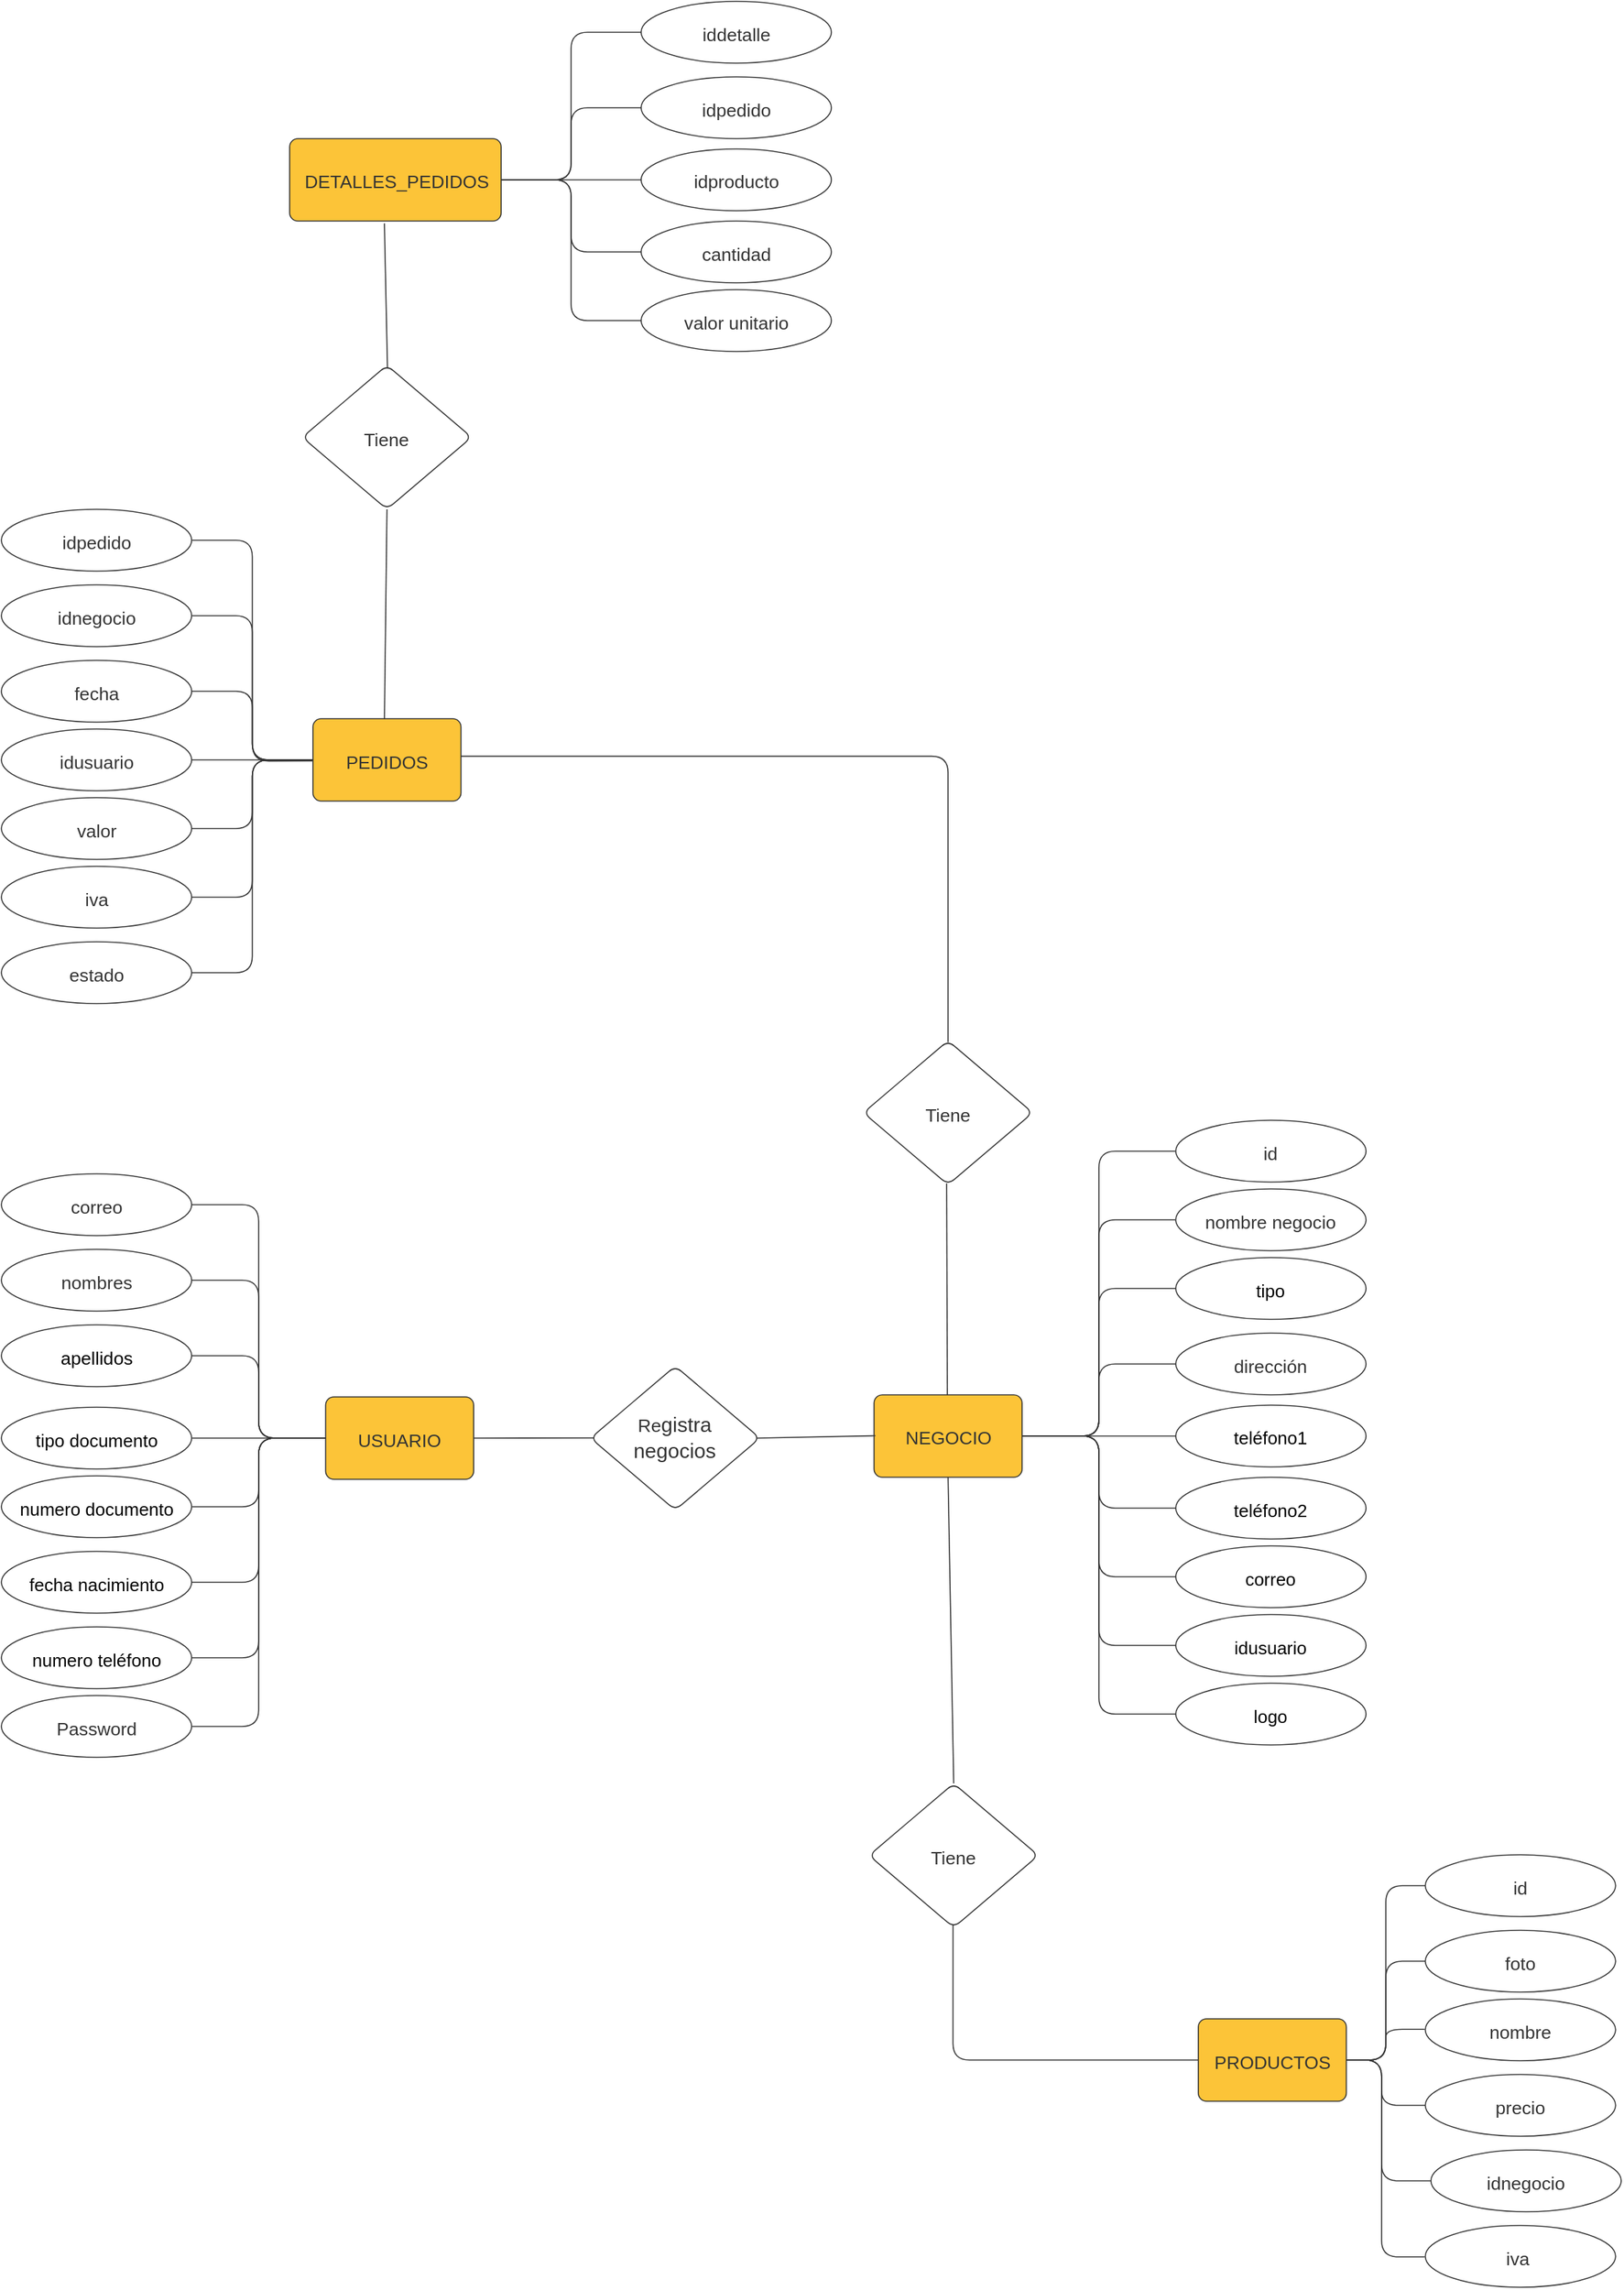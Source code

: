 <mxfile version="14.7.6" type="github">
  <diagram id="R2lEEEUBdFMjLlhIrx00" name="Page-1">
    <mxGraphModel dx="6200" dy="4586" grid="1" gridSize="10" guides="1" tooltips="1" connect="1" arrows="1" fold="1" page="1" pageScale="1" pageWidth="850" pageHeight="1100" math="0" shadow="0" extFonts="Permanent Marker^https://fonts.googleapis.com/css?family=Permanent+Marker">
      <root>
        <mxCell id="0" />
        <mxCell id="1" parent="0" />
        <mxCell id="rR-MAbjsrodzIGUqFPH3-16" value="" style="group" vertex="1" connectable="0" parent="1">
          <mxGeometry x="290" y="-810" width="1180" height="1665" as="geometry" />
        </mxCell>
        <mxCell id="DvPeJg17RdshrbVeLz_F-136" value="" style="group" parent="rR-MAbjsrodzIGUqFPH3-16" vertex="1" connectable="0">
          <mxGeometry y="370" width="333.768" height="360" as="geometry" />
        </mxCell>
        <UserObject label="PEDIDOS" lucidchartObjectId="G3Hr2uFxpXsY" id="DvPeJg17RdshrbVeLz_F-43">
          <mxCell style="html=1;overflow=block;blockSpacing=1;whiteSpace=wrap;;whiteSpace=wrap;fontSize=13.3;fontColor=#333333;align=center;spacingLeft=8.4;spacingRight=8.4;spacingTop=2.4;spacing=3.8;strokeColor=#333333;strokeOpacity=100;fillOpacity=100;rounded=1;absoluteArcSize=1;arcSize=12;fillColor=#fcc438;strokeWidth=0.8;" parent="DvPeJg17RdshrbVeLz_F-136" vertex="1">
            <mxGeometry x="226.963" y="152.5" width="107.833" height="60" as="geometry" />
          </mxCell>
        </UserObject>
        <UserObject label="idpedido" lucidchartObjectId="MfIr5bWJFNjH" id="DvPeJg17RdshrbVeLz_F-46">
          <mxCell style="html=1;overflow=block;blockSpacing=1;whiteSpace=wrap;ellipse;whiteSpace=wrap;fontSize=13.3;fontColor=#333333;spacingLeft=8.4;spacingRight=8.4;spacingTop=2.4;spacing=3.8;verticalAlign=middle;strokeColor=#333333;strokeOpacity=100;fillOpacity=100;rounded=1;absoluteArcSize=1;arcSize=12;fillColor=#ffffff;strokeWidth=0.8;" parent="DvPeJg17RdshrbVeLz_F-136" vertex="1">
            <mxGeometry width="138.642" height="45" as="geometry" />
          </mxCell>
        </UserObject>
        <UserObject label="idnegocio" lucidchartObjectId="PfIrOXd5eZyP" id="DvPeJg17RdshrbVeLz_F-47">
          <mxCell style="html=1;overflow=block;blockSpacing=1;whiteSpace=wrap;ellipse;whiteSpace=wrap;fontSize=13.3;fontColor=#333333;spacingLeft=8.4;spacingRight=8.4;spacingTop=2.4;spacing=3.8;verticalAlign=middle;strokeColor=#333333;strokeOpacity=100;fillOpacity=100;rounded=1;absoluteArcSize=1;arcSize=12;fillColor=#ffffff;strokeWidth=0.8;" parent="DvPeJg17RdshrbVeLz_F-136" vertex="1">
            <mxGeometry y="55" width="138.642" height="45" as="geometry" />
          </mxCell>
        </UserObject>
        <UserObject label="" lucidchartObjectId="3gIr0ZZyUUsg" id="DvPeJg17RdshrbVeLz_F-51">
          <mxCell style="html=1;jettySize=18;whiteSpace=wrap;fontSize=13;strokeColor=#333333;strokeOpacity=100;strokeWidth=0.8;rounded=1;arcSize=24;edgeStyle=orthogonalEdgeStyle;startArrow=none;;endArrow=none;;exitX=-0.004;exitY=0.5;exitPerimeter=0;entryX=1.003;entryY=0.5;entryPerimeter=0;" parent="DvPeJg17RdshrbVeLz_F-136" source="DvPeJg17RdshrbVeLz_F-43" target="DvPeJg17RdshrbVeLz_F-46" edge="1">
            <mxGeometry width="100" height="100" relative="1" as="geometry">
              <Array as="points" />
            </mxGeometry>
          </mxCell>
        </UserObject>
        <UserObject label="" lucidchartObjectId="giIrovZ7a0pt" id="DvPeJg17RdshrbVeLz_F-53">
          <mxCell style="html=1;jettySize=18;whiteSpace=wrap;fontSize=13;strokeColor=#333333;strokeOpacity=100;strokeWidth=0.8;rounded=1;arcSize=24;edgeStyle=orthogonalEdgeStyle;startArrow=none;;endArrow=none;;exitX=1.003;exitY=0.5;exitPerimeter=0;entryX=-0.004;entryY=0.513;entryPerimeter=0;" parent="DvPeJg17RdshrbVeLz_F-136" source="DvPeJg17RdshrbVeLz_F-47" target="DvPeJg17RdshrbVeLz_F-43" edge="1">
            <mxGeometry width="100" height="100" relative="1" as="geometry">
              <Array as="points" />
            </mxGeometry>
          </mxCell>
        </UserObject>
        <UserObject label="fecha&lt;span style=&quot;color: rgba(0 , 0 , 0 , 0) ; font-family: monospace ; font-size: 0px&quot;&gt;%3CmxGraphModel%3E%3Croot%3E%3CmxCell%20id%3D%220%22%2F%3E%3CmxCell%20id%3D%221%22%20parent%3D%220%22%2F%3E%3CUserObject%20label%3D%22idusuario%22%20lucidchartObjectId%3D%22MfIr5bWJFNjH%22%20id%3D%222%22%3E%3CmxCell%20style%3D%22html%3D1%3Boverflow%3Dblock%3BblockSpacing%3D1%3BwhiteSpace%3Dwrap%3Bellipse%3BwhiteSpace%3Dwrap%3BfontSize%3D13.3%3BfontColor%3D%23333333%3BspacingLeft%3D8.4%3BspacingRight%3D8.4%3BspacingTop%3D2.4%3Bspacing%3D3.8%3BverticalAlign%3Dmiddle%3BstrokeColor%3D%23333333%3BstrokeOpacity%3D100%3BfillOpacity%3D100%3Brounded%3D1%3BabsoluteArcSize%3D1%3BarcSize%3D12%3BfillColor%3D%23ffffff%3BstrokeWidth%3D0.8%3B%22%20vertex%3D%221%22%20parent%3D%221%22%3E%3CmxGeometry%20x%3D%22-140%22%20y%3D%22810%22%20width%3D%22135%22%20height%3D%2245%22%20as%3D%22geometry%22%2F%3E%3C%2FmxCell%3E%3C%2FUserObject%3E%3C%2Froot%3E%3C%2FmxGraphModel%3E&lt;/span&gt;" lucidchartObjectId="MfIr5bWJFNjH" id="DvPeJg17RdshrbVeLz_F-124">
          <mxCell style="html=1;overflow=block;blockSpacing=1;whiteSpace=wrap;ellipse;whiteSpace=wrap;fontSize=13.3;fontColor=#333333;spacingLeft=8.4;spacingRight=8.4;spacingTop=2.4;spacing=3.8;verticalAlign=middle;strokeColor=#333333;strokeOpacity=100;fillOpacity=100;rounded=1;absoluteArcSize=1;arcSize=12;fillColor=#ffffff;strokeWidth=0.8;" parent="DvPeJg17RdshrbVeLz_F-136" vertex="1">
            <mxGeometry y="110" width="138.642" height="45" as="geometry" />
          </mxCell>
        </UserObject>
        <UserObject label="&lt;span&gt;idusuario&lt;/span&gt;" lucidchartObjectId="MfIr5bWJFNjH" id="DvPeJg17RdshrbVeLz_F-125">
          <mxCell style="html=1;overflow=block;blockSpacing=1;whiteSpace=wrap;ellipse;whiteSpace=wrap;fontSize=13.3;fontColor=#333333;spacingLeft=8.4;spacingRight=8.4;spacingTop=2.4;spacing=3.8;verticalAlign=middle;strokeColor=#333333;strokeOpacity=100;fillOpacity=100;rounded=1;absoluteArcSize=1;arcSize=12;fillColor=#ffffff;strokeWidth=0.8;" parent="DvPeJg17RdshrbVeLz_F-136" vertex="1">
            <mxGeometry y="160" width="138.642" height="45" as="geometry" />
          </mxCell>
        </UserObject>
        <UserObject label="valor" lucidchartObjectId="MfIr5bWJFNjH" id="DvPeJg17RdshrbVeLz_F-126">
          <mxCell style="html=1;overflow=block;blockSpacing=1;whiteSpace=wrap;ellipse;whiteSpace=wrap;fontSize=13.3;fontColor=#333333;spacingLeft=8.4;spacingRight=8.4;spacingTop=2.4;spacing=3.8;verticalAlign=middle;strokeColor=#333333;strokeOpacity=100;fillOpacity=100;rounded=1;absoluteArcSize=1;arcSize=12;fillColor=#ffffff;strokeWidth=0.8;" parent="DvPeJg17RdshrbVeLz_F-136" vertex="1">
            <mxGeometry y="210" width="138.642" height="45" as="geometry" />
          </mxCell>
        </UserObject>
        <UserObject label="iva" lucidchartObjectId="MfIr5bWJFNjH" id="DvPeJg17RdshrbVeLz_F-127">
          <mxCell style="html=1;overflow=block;blockSpacing=1;whiteSpace=wrap;ellipse;whiteSpace=wrap;fontSize=13.3;fontColor=#333333;spacingLeft=8.4;spacingRight=8.4;spacingTop=2.4;spacing=3.8;verticalAlign=middle;strokeColor=#333333;strokeOpacity=100;fillOpacity=100;rounded=1;absoluteArcSize=1;arcSize=12;fillColor=#ffffff;strokeWidth=0.8;" parent="DvPeJg17RdshrbVeLz_F-136" vertex="1">
            <mxGeometry y="260" width="138.642" height="45" as="geometry" />
          </mxCell>
        </UserObject>
        <UserObject label="estado" lucidchartObjectId="MfIr5bWJFNjH" id="DvPeJg17RdshrbVeLz_F-128">
          <mxCell style="html=1;overflow=block;blockSpacing=1;whiteSpace=wrap;ellipse;whiteSpace=wrap;fontSize=13.3;fontColor=#333333;spacingLeft=8.4;spacingRight=8.4;spacingTop=2.4;spacing=3.8;verticalAlign=middle;strokeColor=#333333;strokeOpacity=100;fillOpacity=100;rounded=1;absoluteArcSize=1;arcSize=12;fillColor=#ffffff;strokeWidth=0.8;" parent="DvPeJg17RdshrbVeLz_F-136" vertex="1">
            <mxGeometry y="315" width="138.642" height="45" as="geometry" />
          </mxCell>
        </UserObject>
        <UserObject label="" lucidchartObjectId="giIrovZ7a0pt" id="DvPeJg17RdshrbVeLz_F-131">
          <mxCell style="html=1;jettySize=18;whiteSpace=wrap;fontSize=13;strokeColor=#333333;strokeOpacity=100;strokeWidth=0.8;rounded=1;arcSize=24;edgeStyle=orthogonalEdgeStyle;startArrow=none;;endArrow=none;;exitX=1;exitY=0.5;entryX=0;entryY=0.5;exitDx=0;exitDy=0;entryDx=0;entryDy=0;" parent="DvPeJg17RdshrbVeLz_F-136" source="DvPeJg17RdshrbVeLz_F-124" target="DvPeJg17RdshrbVeLz_F-43" edge="1">
            <mxGeometry width="100" height="100" relative="1" as="geometry">
              <Array as="points" />
              <mxPoint x="102.703" y="170" as="sourcePoint" />
              <mxPoint x="199.419" y="238.28" as="targetPoint" />
            </mxGeometry>
          </mxCell>
        </UserObject>
        <UserObject label="" lucidchartObjectId="giIrovZ7a0pt" id="DvPeJg17RdshrbVeLz_F-132">
          <mxCell style="html=1;jettySize=18;whiteSpace=wrap;fontSize=13;strokeColor=#333333;strokeOpacity=100;strokeWidth=0.8;rounded=1;arcSize=24;edgeStyle=orthogonalEdgeStyle;startArrow=none;;endArrow=none;;entryX=0;entryY=0.5;entryDx=0;entryDy=0;exitX=1;exitY=0.5;exitDx=0;exitDy=0;" parent="DvPeJg17RdshrbVeLz_F-136" source="DvPeJg17RdshrbVeLz_F-125" target="DvPeJg17RdshrbVeLz_F-43" edge="1">
            <mxGeometry width="100" height="100" relative="1" as="geometry">
              <Array as="points" />
              <mxPoint x="207.419" y="235" as="sourcePoint" />
              <mxPoint x="217.689" y="170" as="targetPoint" />
            </mxGeometry>
          </mxCell>
        </UserObject>
        <UserObject label="" lucidchartObjectId="giIrovZ7a0pt" id="DvPeJg17RdshrbVeLz_F-133">
          <mxCell style="html=1;jettySize=18;whiteSpace=wrap;fontSize=13;strokeColor=#333333;strokeOpacity=100;strokeWidth=0.8;rounded=1;arcSize=24;edgeStyle=orthogonalEdgeStyle;startArrow=none;;endArrow=none;;entryX=0;entryY=0.5;entryDx=0;entryDy=0;exitX=1;exitY=0.5;exitDx=0;exitDy=0;" parent="DvPeJg17RdshrbVeLz_F-136" source="DvPeJg17RdshrbVeLz_F-126" target="DvPeJg17RdshrbVeLz_F-43" edge="1">
            <mxGeometry width="100" height="100" relative="1" as="geometry">
              <Array as="points" />
              <mxPoint x="148.912" y="192.5" as="sourcePoint" />
              <mxPoint x="246.475" y="155" as="targetPoint" />
            </mxGeometry>
          </mxCell>
        </UserObject>
        <UserObject label="" lucidchartObjectId="giIrovZ7a0pt" id="DvPeJg17RdshrbVeLz_F-134">
          <mxCell style="html=1;jettySize=18;whiteSpace=wrap;fontSize=13;strokeColor=#333333;strokeOpacity=100;strokeWidth=0.8;rounded=1;arcSize=24;edgeStyle=orthogonalEdgeStyle;startArrow=none;;endArrow=none;;entryX=0;entryY=0.5;entryDx=0;entryDy=0;exitX=1;exitY=0.5;exitDx=0;exitDy=0;" parent="DvPeJg17RdshrbVeLz_F-136" source="DvPeJg17RdshrbVeLz_F-127" target="DvPeJg17RdshrbVeLz_F-43" edge="1">
            <mxGeometry width="100" height="100" relative="1" as="geometry">
              <Array as="points" />
              <mxPoint x="148.912" y="242.5" as="sourcePoint" />
              <mxPoint x="246.475" y="155" as="targetPoint" />
            </mxGeometry>
          </mxCell>
        </UserObject>
        <UserObject label="" lucidchartObjectId="giIrovZ7a0pt" id="DvPeJg17RdshrbVeLz_F-135">
          <mxCell style="html=1;jettySize=18;whiteSpace=wrap;fontSize=13;strokeColor=#333333;strokeOpacity=100;strokeWidth=0.8;rounded=1;arcSize=24;edgeStyle=orthogonalEdgeStyle;startArrow=none;;endArrow=none;;entryX=0;entryY=0.5;entryDx=0;entryDy=0;exitX=1;exitY=0.5;exitDx=0;exitDy=0;" parent="DvPeJg17RdshrbVeLz_F-136" source="DvPeJg17RdshrbVeLz_F-128" target="DvPeJg17RdshrbVeLz_F-43" edge="1">
            <mxGeometry width="100" height="100" relative="1" as="geometry">
              <Array as="points" />
              <mxPoint x="148.912" y="292.5" as="sourcePoint" />
              <mxPoint x="246.475" y="155" as="targetPoint" />
            </mxGeometry>
          </mxCell>
        </UserObject>
        <mxCell id="DvPeJg17RdshrbVeLz_F-167" value="" style="group" parent="rR-MAbjsrodzIGUqFPH3-16" vertex="1" connectable="0">
          <mxGeometry y="815" width="1180" height="850" as="geometry" />
        </mxCell>
        <UserObject label="&lt;div style=&quot;display: flex ; justify-content: center ; text-align: center ; align-items: baseline ; font-size: 0 ; line-height: 1.25 ; margin-left: 8.4px ; margin-right: 8.4px ; margin-top: 2.4px ; margin-top: -2px&quot;&gt;&lt;span&gt;&lt;span style=&quot;font-size: 13.3px ; color: #333333&quot;&gt;Re&lt;/span&gt;&lt;span style=&quot;font-size: 15px ; color: #333333&quot;&gt;gistra negocios&lt;/span&gt;&lt;/span&gt;&lt;/div&gt;" lucidchartObjectId="d1Argaa8w3AN" id="DvPeJg17RdshrbVeLz_F-2">
          <mxCell style="html=1;overflow=block;blockSpacing=1;whiteSpace=wrap;shape=rhombus;whiteSpace=wrap;fontSize=13;spacing=3.8;strokeColor=#333333;strokeOpacity=100;fillOpacity=100;rounded=1;absoluteArcSize=1;arcSize=12;fillColor=#ffffff;strokeWidth=0.8;" parent="DvPeJg17RdshrbVeLz_F-167" vertex="1">
            <mxGeometry x="429.278" y="179" width="123.238" height="105" as="geometry" />
          </mxCell>
        </UserObject>
        <mxCell id="DvPeJg17RdshrbVeLz_F-100" value="" style="group" parent="DvPeJg17RdshrbVeLz_F-167" vertex="1" connectable="0">
          <mxGeometry x="871.906" y="535" width="308.094" height="315" as="geometry" />
        </mxCell>
        <UserObject label="PRODUCTOS" lucidchartObjectId="MsBrVErw2FJa" id="DvPeJg17RdshrbVeLz_F-31">
          <mxCell style="html=1;overflow=block;blockSpacing=1;whiteSpace=wrap;;whiteSpace=wrap;fontSize=13.3;fontColor=#333333;align=center;spacingLeft=8.4;spacingRight=8.4;spacingTop=2.4;spacing=3.8;strokeColor=#333333;strokeOpacity=100;fillOpacity=100;rounded=1;absoluteArcSize=1;arcSize=12;fillColor=#fcc438;strokeWidth=0.8;" parent="DvPeJg17RdshrbVeLz_F-100" vertex="1">
            <mxGeometry y="119.5" width="107.833" height="60" as="geometry" />
          </mxCell>
        </UserObject>
        <UserObject label="nombre" lucidchartObjectId="huBr8gnl66MY" id="DvPeJg17RdshrbVeLz_F-32">
          <mxCell style="html=1;overflow=block;blockSpacing=1;whiteSpace=wrap;ellipse;whiteSpace=wrap;fontSize=13.3;fontColor=#333333;spacingLeft=8.4;spacingRight=8.4;spacingTop=2.4;spacing=3.8;verticalAlign=middle;strokeColor=#333333;strokeOpacity=100;fillOpacity=100;rounded=1;absoluteArcSize=1;arcSize=12;fillColor=#ffffff;strokeWidth=0.8;" parent="DvPeJg17RdshrbVeLz_F-100" vertex="1">
            <mxGeometry x="165.344" y="105" width="138.642" height="45" as="geometry" />
          </mxCell>
        </UserObject>
        <UserObject label="precio" lucidchartObjectId="gvBrG_QaV04U" id="DvPeJg17RdshrbVeLz_F-34">
          <mxCell style="html=1;overflow=block;blockSpacing=1;whiteSpace=wrap;ellipse;whiteSpace=wrap;fontSize=13.3;fontColor=#333333;spacingLeft=8.4;spacingRight=8.4;spacingTop=2.4;spacing=3.8;verticalAlign=middle;strokeColor=#333333;strokeOpacity=100;fillOpacity=100;rounded=1;absoluteArcSize=1;arcSize=12;fillColor=#ffffff;strokeWidth=0.8;" parent="DvPeJg17RdshrbVeLz_F-100" vertex="1">
            <mxGeometry x="165.344" y="160" width="138.642" height="45" as="geometry" />
          </mxCell>
        </UserObject>
        <UserObject label="" lucidchartObjectId="exBr5B1sGri3" id="DvPeJg17RdshrbVeLz_F-36">
          <mxCell style="html=1;jettySize=18;whiteSpace=wrap;fontSize=13;strokeColor=#333333;strokeOpacity=100;strokeWidth=0.8;rounded=1;arcSize=24;edgeStyle=orthogonalEdgeStyle;startArrow=none;;endArrow=none;;exitX=1.004;exitY=0.5;exitPerimeter=0;entryX=0;entryY=0.5;entryDx=0;entryDy=0;" parent="DvPeJg17RdshrbVeLz_F-100" source="DvPeJg17RdshrbVeLz_F-31" target="DvPeJg17RdshrbVeLz_F-87" edge="1">
            <mxGeometry width="100" height="100" relative="1" as="geometry">
              <Array as="points">
                <mxPoint x="133.507" y="150" />
                <mxPoint x="133.507" y="238" />
              </Array>
              <mxPoint x="154.658" y="177.5" as="targetPoint" />
            </mxGeometry>
          </mxCell>
        </UserObject>
        <UserObject label="" lucidchartObjectId="mxBrimJC8~hh" id="DvPeJg17RdshrbVeLz_F-37">
          <mxCell style="html=1;jettySize=18;whiteSpace=wrap;fontSize=13;strokeColor=#333333;strokeOpacity=100;strokeWidth=0.8;rounded=1;arcSize=24;edgeStyle=orthogonalEdgeStyle;startArrow=none;;endArrow=none;;exitX=1.004;exitY=0.5;exitPerimeter=0;entryX=-0.003;entryY=0.491;entryPerimeter=0;" parent="DvPeJg17RdshrbVeLz_F-100" source="DvPeJg17RdshrbVeLz_F-31" target="DvPeJg17RdshrbVeLz_F-32" edge="1">
            <mxGeometry width="100" height="100" relative="1" as="geometry">
              <Array as="points" />
            </mxGeometry>
          </mxCell>
        </UserObject>
        <UserObject label="" lucidchartObjectId="uxBr43bQVvwP" id="DvPeJg17RdshrbVeLz_F-39">
          <mxCell style="html=1;jettySize=18;whiteSpace=wrap;fontSize=13;strokeColor=#333333;strokeOpacity=100;strokeWidth=0.8;rounded=1;arcSize=24;edgeStyle=orthogonalEdgeStyle;startArrow=none;;endArrow=none;;exitX=1.004;exitY=0.5;exitPerimeter=0;entryX=0;entryY=0.5;entryDx=0;entryDy=0;" parent="DvPeJg17RdshrbVeLz_F-100" source="DvPeJg17RdshrbVeLz_F-31" target="DvPeJg17RdshrbVeLz_F-92" edge="1">
            <mxGeometry width="100" height="100" relative="1" as="geometry">
              <Array as="points" />
              <mxPoint x="154.658" y="282.905" as="targetPoint" />
            </mxGeometry>
          </mxCell>
        </UserObject>
        <UserObject label="idnegocio" lucidchartObjectId="DvBr4EHp9Vnm" id="DvPeJg17RdshrbVeLz_F-87">
          <mxCell style="html=1;overflow=block;blockSpacing=1;whiteSpace=wrap;ellipse;whiteSpace=wrap;fontSize=13.3;fontColor=#333333;spacingLeft=8.4;spacingRight=8.4;spacingTop=2.4;spacing=3.8;verticalAlign=middle;strokeColor=#333333;strokeOpacity=100;fillOpacity=100;rounded=1;absoluteArcSize=1;arcSize=12;fillColor=#ffffff;strokeWidth=0.8;" parent="DvPeJg17RdshrbVeLz_F-100" vertex="1">
            <mxGeometry x="169.452" y="215" width="138.642" height="45" as="geometry" />
          </mxCell>
        </UserObject>
        <UserObject label="foto" lucidchartObjectId="DvBr4EHp9Vnm" id="DvPeJg17RdshrbVeLz_F-88">
          <mxCell style="html=1;overflow=block;blockSpacing=1;whiteSpace=wrap;ellipse;whiteSpace=wrap;fontSize=13.3;fontColor=#333333;spacingLeft=8.4;spacingRight=8.4;spacingTop=2.4;spacing=3.8;verticalAlign=middle;strokeColor=#333333;strokeOpacity=100;fillOpacity=100;rounded=1;absoluteArcSize=1;arcSize=12;fillColor=#ffffff;strokeWidth=0.8;" parent="DvPeJg17RdshrbVeLz_F-100" vertex="1">
            <mxGeometry x="165.344" y="55" width="138.642" height="45" as="geometry" />
          </mxCell>
        </UserObject>
        <UserObject label="iva&amp;nbsp;" lucidchartObjectId="DvBr4EHp9Vnm" id="DvPeJg17RdshrbVeLz_F-89">
          <mxCell style="html=1;overflow=block;blockSpacing=1;whiteSpace=wrap;ellipse;whiteSpace=wrap;fontSize=13.3;fontColor=#333333;spacingLeft=8.4;spacingRight=8.4;spacingTop=2.4;spacing=3.8;verticalAlign=middle;strokeColor=#333333;strokeOpacity=100;fillOpacity=100;rounded=1;absoluteArcSize=1;arcSize=12;fillColor=#ffffff;strokeWidth=0.8;" parent="DvPeJg17RdshrbVeLz_F-100" vertex="1">
            <mxGeometry x="165.344" y="270" width="138.642" height="45" as="geometry" />
          </mxCell>
        </UserObject>
        <UserObject label="" lucidchartObjectId="uxBr43bQVvwP" id="DvPeJg17RdshrbVeLz_F-90">
          <mxCell style="html=1;jettySize=18;whiteSpace=wrap;fontSize=13;strokeColor=#333333;strokeOpacity=100;strokeWidth=0.8;rounded=1;arcSize=24;edgeStyle=orthogonalEdgeStyle;startArrow=none;;endArrow=none;;exitX=1;exitY=0.5;entryX=-0.003;entryY=0.509;entryPerimeter=0;exitDx=0;exitDy=0;" parent="DvPeJg17RdshrbVeLz_F-100" source="DvPeJg17RdshrbVeLz_F-31" edge="1">
            <mxGeometry width="100" height="100" relative="1" as="geometry">
              <Array as="points">
                <mxPoint x="133.507" y="150" />
                <mxPoint x="133.507" y="293" />
              </Array>
              <mxPoint x="83.617" y="203" as="sourcePoint" />
              <mxPoint x="164.928" y="292.905" as="targetPoint" />
            </mxGeometry>
          </mxCell>
        </UserObject>
        <UserObject label="id" lucidchartObjectId="5uBrD_hGJ691" id="DvPeJg17RdshrbVeLz_F-92">
          <mxCell style="html=1;overflow=block;blockSpacing=1;whiteSpace=wrap;ellipse;whiteSpace=wrap;fontSize=13.3;fontColor=#333333;spacingLeft=8.4;spacingRight=8.4;spacingTop=2.4;spacing=3.8;verticalAlign=middle;strokeColor=#333333;strokeOpacity=100;fillOpacity=100;rounded=1;absoluteArcSize=1;arcSize=12;fillColor=#ffffff;strokeWidth=0.8;" parent="DvPeJg17RdshrbVeLz_F-100" vertex="1">
            <mxGeometry x="165.344" width="138.642" height="45" as="geometry" />
          </mxCell>
        </UserObject>
        <UserObject label="" lucidchartObjectId="uxBr43bQVvwP" id="DvPeJg17RdshrbVeLz_F-97">
          <mxCell style="html=1;jettySize=18;whiteSpace=wrap;fontSize=13;strokeColor=#333333;strokeOpacity=100;strokeWidth=0.8;rounded=1;arcSize=24;edgeStyle=orthogonalEdgeStyle;startArrow=none;;endArrow=none;;exitX=1;exitY=0.5;entryX=0;entryY=0.5;entryDx=0;entryDy=0;exitDx=0;exitDy=0;" parent="DvPeJg17RdshrbVeLz_F-100" source="DvPeJg17RdshrbVeLz_F-31" target="DvPeJg17RdshrbVeLz_F-88" edge="1">
            <mxGeometry width="100" height="100" relative="1" as="geometry">
              <Array as="points" />
              <mxPoint x="83.103" y="159.5" as="sourcePoint" />
              <mxPoint x="175.614" y="32.5" as="targetPoint" />
            </mxGeometry>
          </mxCell>
        </UserObject>
        <UserObject label="" lucidchartObjectId="mxBrimJC8~hh" id="DvPeJg17RdshrbVeLz_F-99">
          <mxCell style="html=1;jettySize=18;whiteSpace=wrap;fontSize=13;strokeColor=#333333;strokeOpacity=100;strokeWidth=0.8;rounded=1;arcSize=24;edgeStyle=orthogonalEdgeStyle;startArrow=none;;endArrow=none;;exitX=1;exitY=0.5;entryX=0;entryY=0.5;entryDx=0;entryDy=0;exitDx=0;exitDy=0;" parent="DvPeJg17RdshrbVeLz_F-100" source="DvPeJg17RdshrbVeLz_F-31" target="DvPeJg17RdshrbVeLz_F-34" edge="1">
            <mxGeometry width="100" height="100" relative="1" as="geometry">
              <Array as="points">
                <mxPoint x="133.507" y="150" />
                <mxPoint x="133.507" y="183" />
              </Array>
              <mxPoint x="51.349" y="193.7" as="sourcePoint" />
              <mxPoint x="143.443" y="171.295" as="targetPoint" />
            </mxGeometry>
          </mxCell>
        </UserObject>
        <UserObject label="" lucidchartObjectId="NXHriZLHKCNw" id="DvPeJg17RdshrbVeLz_F-107">
          <mxCell style="html=1;jettySize=18;whiteSpace=wrap;fontSize=13;strokeColor=#333333;strokeOpacity=100;strokeWidth=0.8;rounded=1;arcSize=24;edgeStyle=orthogonalEdgeStyle;startArrow=none;;endArrow=none;;exitX=0;exitY=0.5;entryX=0.496;entryY=0.981;entryDx=0;entryDy=0;exitDx=0;exitDy=0;entryPerimeter=0;" parent="DvPeJg17RdshrbVeLz_F-167" source="DvPeJg17RdshrbVeLz_F-31" target="DvPeJg17RdshrbVeLz_F-40" edge="1">
            <mxGeometry width="102.698" height="100" as="geometry">
              <Array as="points" />
              <mxPoint x="563.812" y="749.315" as="sourcePoint" />
              <mxPoint x="689.617" y="635.68" as="targetPoint" />
            </mxGeometry>
          </mxCell>
        </UserObject>
        <mxCell id="DvPeJg17RdshrbVeLz_F-120" value="" style="group" parent="DvPeJg17RdshrbVeLz_F-167" vertex="1" connectable="0">
          <mxGeometry x="639.809" width="354.308" height="465" as="geometry" />
        </mxCell>
        <UserObject label="NEGOCIO" lucidchartObjectId="2-ArZU_F3-bn" id="DvPeJg17RdshrbVeLz_F-14">
          <mxCell style="html=1;overflow=block;blockSpacing=1;whiteSpace=wrap;;whiteSpace=wrap;fontSize=13.3;fontColor=#333333;align=center;spacingLeft=8.4;spacingRight=8.4;spacingTop=2.4;spacing=3.8;strokeColor=#333333;strokeOpacity=100;fillOpacity=100;rounded=1;absoluteArcSize=1;arcSize=12;fillColor=#fcc438;strokeWidth=0.8;" parent="DvPeJg17RdshrbVeLz_F-120" vertex="1">
            <mxGeometry x="-4.108" y="200" width="107.833" height="60" as="geometry" />
          </mxCell>
        </UserObject>
        <UserObject label="nombre negocio" lucidchartObjectId="~bBr6ni5Yowp" id="DvPeJg17RdshrbVeLz_F-19">
          <mxCell style="html=1;overflow=block;blockSpacing=1;whiteSpace=wrap;ellipse;whiteSpace=wrap;fontSize=13.3;fontColor=#333333;spacingLeft=8.4;spacingRight=8.4;spacingTop=2.4;spacing=3.8;verticalAlign=middle;strokeColor=#333333;strokeOpacity=100;fillOpacity=100;rounded=1;absoluteArcSize=1;arcSize=12;fillColor=#ffffff;strokeWidth=0.8;" parent="DvPeJg17RdshrbVeLz_F-120" vertex="1">
            <mxGeometry x="215.666" y="50" width="138.642" height="45" as="geometry" />
          </mxCell>
        </UserObject>
        <UserObject label="id" lucidchartObjectId="feBrVHNEX_zQ" id="DvPeJg17RdshrbVeLz_F-21">
          <mxCell style="html=1;overflow=block;blockSpacing=1;whiteSpace=wrap;ellipse;whiteSpace=wrap;fontSize=13.3;fontColor=#333333;spacingLeft=8.4;spacingRight=8.4;spacingTop=2.4;spacing=3.8;verticalAlign=middle;strokeColor=#333333;strokeOpacity=100;fillOpacity=100;rounded=1;absoluteArcSize=1;arcSize=12;fillColor=#ffffff;strokeWidth=0.8;" parent="DvPeJg17RdshrbVeLz_F-120" vertex="1">
            <mxGeometry x="215.666" width="138.642" height="45" as="geometry" />
          </mxCell>
        </UserObject>
        <UserObject label="" lucidchartObjectId="weBrS2Lv2yi8" id="DvPeJg17RdshrbVeLz_F-22">
          <mxCell style="html=1;jettySize=18;whiteSpace=wrap;fontSize=13;strokeColor=#333333;strokeOpacity=100;strokeWidth=0.8;rounded=1;arcSize=24;edgeStyle=orthogonalEdgeStyle;startArrow=none;;endArrow=none;;exitX=-0.003;exitY=0.5;exitPerimeter=0;entryX=1.004;entryY=0.5;entryPerimeter=0;" parent="DvPeJg17RdshrbVeLz_F-120" source="DvPeJg17RdshrbVeLz_F-21" target="DvPeJg17RdshrbVeLz_F-14" edge="1">
            <mxGeometry width="100" height="100" relative="1" as="geometry">
              <Array as="points" />
            </mxGeometry>
          </mxCell>
        </UserObject>
        <UserObject label="" lucidchartObjectId="AeBr~O3GnhF7" id="DvPeJg17RdshrbVeLz_F-23">
          <mxCell style="html=1;jettySize=18;whiteSpace=wrap;fontSize=13;strokeColor=#333333;strokeOpacity=100;strokeWidth=0.8;rounded=1;arcSize=24;edgeStyle=orthogonalEdgeStyle;startArrow=none;;endArrow=none;;exitX=-0.003;exitY=0.5;exitPerimeter=0;entryX=1.004;entryY=0.5;entryPerimeter=0;" parent="DvPeJg17RdshrbVeLz_F-120" source="DvPeJg17RdshrbVeLz_F-19" target="DvPeJg17RdshrbVeLz_F-14" edge="1">
            <mxGeometry width="100" height="100" relative="1" as="geometry">
              <Array as="points" />
            </mxGeometry>
          </mxCell>
        </UserObject>
        <UserObject label="" lucidchartObjectId="EeBr8raAZxdv" id="DvPeJg17RdshrbVeLz_F-24">
          <mxCell style="html=1;jettySize=18;whiteSpace=wrap;fontSize=13;strokeColor=#333333;strokeOpacity=100;strokeWidth=0.8;rounded=1;arcSize=24;edgeStyle=orthogonalEdgeStyle;startArrow=none;;endArrow=none;;exitX=0;exitY=0.5;entryX=1.004;entryY=0.5;entryPerimeter=0;exitDx=0;exitDy=0;" parent="DvPeJg17RdshrbVeLz_F-120" source="DvPeJg17RdshrbVeLz_F-104" target="DvPeJg17RdshrbVeLz_F-14" edge="1">
            <mxGeometry width="100" height="100" relative="1" as="geometry">
              <Array as="points" />
              <mxPoint x="247.086" y="166.5" as="sourcePoint" />
            </mxGeometry>
          </mxCell>
        </UserObject>
        <UserObject label="" lucidchartObjectId="JeBr3.c-Zfw9" id="DvPeJg17RdshrbVeLz_F-25">
          <mxCell style="html=1;jettySize=18;whiteSpace=wrap;fontSize=13;strokeColor=#333333;strokeOpacity=100;strokeWidth=0.8;rounded=1;arcSize=24;edgeStyle=orthogonalEdgeStyle;startArrow=none;;endArrow=none;;exitX=0;exitY=0.5;entryX=1.004;entryY=0.5;entryPerimeter=0;exitDx=0;exitDy=0;" parent="DvPeJg17RdshrbVeLz_F-120" source="DvPeJg17RdshrbVeLz_F-113" target="DvPeJg17RdshrbVeLz_F-14" edge="1">
            <mxGeometry width="100" height="100" relative="1" as="geometry">
              <Array as="points" />
              <mxPoint x="215.666" y="412.5" as="sourcePoint" />
            </mxGeometry>
          </mxCell>
        </UserObject>
        <UserObject label="" lucidchartObjectId="NeBr0t-NeNHd" id="DvPeJg17RdshrbVeLz_F-26">
          <mxCell style="html=1;jettySize=18;whiteSpace=wrap;fontSize=13;strokeColor=#333333;strokeOpacity=100;strokeWidth=0.8;rounded=1;arcSize=24;edgeStyle=orthogonalEdgeStyle;startArrow=none;;endArrow=none;;exitX=0;exitY=0.5;entryX=1.004;entryY=0.5;entryPerimeter=0;exitDx=0;exitDy=0;" parent="DvPeJg17RdshrbVeLz_F-120" source="DvPeJg17RdshrbVeLz_F-116" target="DvPeJg17RdshrbVeLz_F-14" edge="1">
            <mxGeometry width="100" height="100" relative="1" as="geometry">
              <Array as="points" />
              <mxPoint x="215.25" y="462.5" as="sourcePoint" />
            </mxGeometry>
          </mxCell>
        </UserObject>
        <UserObject label="" lucidchartObjectId="SeBry21KbQzc" id="DvPeJg17RdshrbVeLz_F-27">
          <mxCell style="html=1;jettySize=18;whiteSpace=wrap;fontSize=13;strokeColor=#333333;strokeOpacity=100;strokeWidth=0.8;rounded=1;arcSize=24;edgeStyle=orthogonalEdgeStyle;startArrow=none;;endArrow=none;;exitX=0;exitY=0.5;entryX=1.004;entryY=0.5;entryPerimeter=0;exitDx=0;exitDy=0;" parent="DvPeJg17RdshrbVeLz_F-120" source="DvPeJg17RdshrbVeLz_F-102" target="DvPeJg17RdshrbVeLz_F-14" edge="1">
            <mxGeometry width="100" height="100" relative="1" as="geometry">
              <Array as="points" />
              <mxPoint x="215.25" y="512.5" as="sourcePoint" />
            </mxGeometry>
          </mxCell>
        </UserObject>
        <UserObject label="" lucidchartObjectId="0eBrY1yXPBcJ" id="DvPeJg17RdshrbVeLz_F-28">
          <mxCell style="html=1;jettySize=18;whiteSpace=wrap;fontSize=13;strokeColor=#333333;strokeOpacity=100;strokeWidth=0.8;rounded=1;arcSize=24;edgeStyle=orthogonalEdgeStyle;startArrow=none;;endArrow=none;;exitX=0;exitY=0.5;entryX=1.004;entryY=0.5;entryPerimeter=0;exitDx=0;exitDy=0;" parent="DvPeJg17RdshrbVeLz_F-120" source="DvPeJg17RdshrbVeLz_F-103" target="DvPeJg17RdshrbVeLz_F-14" edge="1">
            <mxGeometry width="100" height="100" relative="1" as="geometry">
              <Array as="points" />
              <mxPoint x="215.25" y="562.5" as="sourcePoint" />
            </mxGeometry>
          </mxCell>
        </UserObject>
        <UserObject label="idusuario" lucidchartObjectId="b~Ar5j_vnbaC" id="DvPeJg17RdshrbVeLz_F-102">
          <mxCell style="html=1;overflow=block;blockSpacing=1;whiteSpace=wrap;ellipse;whiteSpace=wrap;fontSize=13;spacingLeft=8.4;spacingRight=8.4;spacingTop=2.4;spacing=3.8;verticalAlign=middle;strokeColor=#333333;strokeOpacity=100;fillOpacity=100;rounded=1;absoluteArcSize=1;arcSize=12;fillColor=#ffffff;strokeWidth=0.8;" parent="DvPeJg17RdshrbVeLz_F-120" vertex="1">
            <mxGeometry x="215.666" y="360" width="138.642" height="45" as="geometry" />
          </mxCell>
        </UserObject>
        <UserObject label="logo" lucidchartObjectId="b~Ar5j_vnbaC" id="DvPeJg17RdshrbVeLz_F-103">
          <mxCell style="html=1;overflow=block;blockSpacing=1;whiteSpace=wrap;ellipse;whiteSpace=wrap;fontSize=13;spacingLeft=8.4;spacingRight=8.4;spacingTop=2.4;spacing=3.8;verticalAlign=middle;strokeColor=#333333;strokeOpacity=100;fillOpacity=100;rounded=1;absoluteArcSize=1;arcSize=12;fillColor=#ffffff;strokeWidth=0.8;" parent="DvPeJg17RdshrbVeLz_F-120" vertex="1">
            <mxGeometry x="215.666" y="410" width="138.642" height="45" as="geometry" />
          </mxCell>
        </UserObject>
        <UserObject label="tipo" lucidchartObjectId="b~Ar8aByRnyh" id="DvPeJg17RdshrbVeLz_F-104">
          <mxCell style="html=1;overflow=block;blockSpacing=1;whiteSpace=wrap;ellipse;whiteSpace=wrap;fontSize=13;spacingLeft=8.4;spacingRight=8.4;spacingTop=2.4;spacing=3.8;verticalAlign=middle;strokeColor=#333333;strokeOpacity=100;fillOpacity=100;rounded=1;absoluteArcSize=1;arcSize=12;fillColor=#ffffff;strokeWidth=0.8;" parent="DvPeJg17RdshrbVeLz_F-120" vertex="1">
            <mxGeometry x="215.666" y="100" width="138.642" height="45" as="geometry" />
          </mxCell>
        </UserObject>
        <UserObject label="dirección" lucidchartObjectId="PbBrTtSDzmR~" id="DvPeJg17RdshrbVeLz_F-109">
          <mxCell style="html=1;overflow=block;blockSpacing=1;whiteSpace=wrap;ellipse;whiteSpace=wrap;fontSize=13.3;fontColor=#333333;spacingLeft=8.4;spacingRight=8.4;spacingTop=2.4;spacing=3.8;verticalAlign=middle;strokeColor=#333333;strokeOpacity=100;fillOpacity=100;rounded=1;absoluteArcSize=1;arcSize=12;fillColor=#ffffff;strokeWidth=0.8;" parent="DvPeJg17RdshrbVeLz_F-120" vertex="1">
            <mxGeometry x="215.666" y="155" width="138.642" height="45" as="geometry" />
          </mxCell>
        </UserObject>
        <UserObject label="" lucidchartObjectId="EeBr8raAZxdv" id="DvPeJg17RdshrbVeLz_F-110">
          <mxCell style="html=1;jettySize=18;whiteSpace=wrap;fontSize=13;strokeColor=#333333;strokeOpacity=100;strokeWidth=0.8;rounded=1;arcSize=24;edgeStyle=orthogonalEdgeStyle;startArrow=none;;endArrow=none;;exitX=0;exitY=0.5;entryX=1;entryY=0.5;exitDx=0;exitDy=0;entryDx=0;entryDy=0;" parent="DvPeJg17RdshrbVeLz_F-120" source="DvPeJg17RdshrbVeLz_F-109" target="DvPeJg17RdshrbVeLz_F-14" edge="1">
            <mxGeometry width="100" height="100" relative="1" as="geometry">
              <Array as="points" />
              <mxPoint x="257.772" y="172.5" as="sourcePoint" />
              <mxPoint x="180.153" y="240" as="targetPoint" />
            </mxGeometry>
          </mxCell>
        </UserObject>
        <UserObject label="teléfono1" lucidchartObjectId="b~Ar5j_vnbaC" id="DvPeJg17RdshrbVeLz_F-112">
          <mxCell style="html=1;overflow=block;blockSpacing=1;whiteSpace=wrap;ellipse;whiteSpace=wrap;fontSize=13;spacingLeft=8.4;spacingRight=8.4;spacingTop=2.4;spacing=3.8;verticalAlign=middle;strokeColor=#333333;strokeOpacity=100;fillOpacity=100;rounded=1;absoluteArcSize=1;arcSize=12;fillColor=#ffffff;strokeWidth=0.8;" parent="DvPeJg17RdshrbVeLz_F-120" vertex="1">
            <mxGeometry x="215.666" y="207.5" width="138.642" height="45" as="geometry" />
          </mxCell>
        </UserObject>
        <UserObject label="teléfono2" lucidchartObjectId="b~Ar5j_vnbaC" id="DvPeJg17RdshrbVeLz_F-113">
          <mxCell style="html=1;overflow=block;blockSpacing=1;whiteSpace=wrap;ellipse;whiteSpace=wrap;fontSize=13;spacingLeft=8.4;spacingRight=8.4;spacingTop=2.4;spacing=3.8;verticalAlign=middle;strokeColor=#333333;strokeOpacity=100;fillOpacity=100;rounded=1;absoluteArcSize=1;arcSize=12;fillColor=#ffffff;strokeWidth=0.8;" parent="DvPeJg17RdshrbVeLz_F-120" vertex="1">
            <mxGeometry x="215.666" y="260" width="138.642" height="45" as="geometry" />
          </mxCell>
        </UserObject>
        <UserObject label="correo" lucidchartObjectId="b~Ar5j_vnbaC" id="DvPeJg17RdshrbVeLz_F-116">
          <mxCell style="html=1;overflow=block;blockSpacing=1;whiteSpace=wrap;ellipse;whiteSpace=wrap;fontSize=13;spacingLeft=8.4;spacingRight=8.4;spacingTop=2.4;spacing=3.8;verticalAlign=middle;strokeColor=#333333;strokeOpacity=100;fillOpacity=100;rounded=1;absoluteArcSize=1;arcSize=12;fillColor=#ffffff;strokeWidth=0.8;" parent="DvPeJg17RdshrbVeLz_F-120" vertex="1">
            <mxGeometry x="215.666" y="310" width="138.642" height="45" as="geometry" />
          </mxCell>
        </UserObject>
        <UserObject label="" lucidchartObjectId="JeBr3.c-Zfw9" id="DvPeJg17RdshrbVeLz_F-118">
          <mxCell style="html=1;jettySize=18;whiteSpace=wrap;fontSize=13;strokeColor=#333333;strokeOpacity=100;strokeWidth=0.8;rounded=1;arcSize=24;edgeStyle=orthogonalEdgeStyle;startArrow=none;;endArrow=none;;entryX=1;entryY=0.5;entryDx=0;entryDy=0;" parent="DvPeJg17RdshrbVeLz_F-120" source="DvPeJg17RdshrbVeLz_F-112" target="DvPeJg17RdshrbVeLz_F-14" edge="1">
            <mxGeometry width="100" height="100" relative="1" as="geometry">
              <Array as="points" />
              <mxPoint x="225.936" y="352.5" as="sourcePoint" />
              <mxPoint x="118.534" y="240" as="targetPoint" />
            </mxGeometry>
          </mxCell>
        </UserObject>
        <UserObject label="Tiene " lucidchartObjectId="mXHr8_17aMbC" id="DvPeJg17RdshrbVeLz_F-40">
          <mxCell style="html=1;overflow=block;blockSpacing=1;whiteSpace=wrap;shape=rhombus;whiteSpace=wrap;fontSize=13.3;fontColor=#333333;align=center;spacingLeft=8.4;spacingRight=8.4;spacingTop=2.4;spacing=3.8;strokeColor=#333333;strokeOpacity=100;fillOpacity=100;rounded=1;absoluteArcSize=1;arcSize=12;fillColor=#ffffff;strokeWidth=0.8;" parent="DvPeJg17RdshrbVeLz_F-120" vertex="1">
            <mxGeometry x="-7.702" y="483" width="123.238" height="105" as="geometry" />
          </mxCell>
        </UserObject>
        <UserObject label="" lucidchartObjectId="PfBr4eQXlHrc" id="DvPeJg17RdshrbVeLz_F-164">
          <mxCell style="html=1;jettySize=18;whiteSpace=wrap;fontSize=13;strokeColor=#333333;strokeOpacity=100;strokeWidth=0.8;rounded=1;arcSize=24;startArrow=none;;endArrow=none;;exitX=0.5;exitY=1;entryX=0.5;entryY=0;entryDx=0;entryDy=0;exitDx=0;exitDy=0;" parent="DvPeJg17RdshrbVeLz_F-120" source="DvPeJg17RdshrbVeLz_F-14" target="DvPeJg17RdshrbVeLz_F-40" edge="1">
            <mxGeometry width="100" height="100" relative="1" as="geometry">
              <mxPoint x="-34.917" y="315" as="sourcePoint" />
              <mxPoint x="69.691" y="315.28" as="targetPoint" />
            </mxGeometry>
          </mxCell>
        </UserObject>
        <mxCell id="DvPeJg17RdshrbVeLz_F-159" value="" style="group" parent="DvPeJg17RdshrbVeLz_F-167" vertex="1" connectable="0">
          <mxGeometry y="39" width="344.038" height="425" as="geometry" />
        </mxCell>
        <UserObject label="USUARIO" lucidchartObjectId="q6ArGftxtAQJ" id="DvPeJg17RdshrbVeLz_F-74">
          <mxCell style="html=1;overflow=block;blockSpacing=1;whiteSpace=wrap;;whiteSpace=wrap;fontSize=13.3;fontColor=#333333;align=center;spacingLeft=8.4;spacingRight=8.4;spacingTop=2.4;spacing=3.8;strokeColor=#333333;strokeOpacity=100;fillOpacity=100;rounded=1;absoluteArcSize=1;arcSize=12;fillColor=#fcc438;strokeWidth=0.8;" parent="DvPeJg17RdshrbVeLz_F-159" vertex="1">
            <mxGeometry x="236.205" y="162.5" width="107.833" height="60" as="geometry" />
          </mxCell>
        </UserObject>
        <UserObject label="Password" lucidchartObjectId="baIrPZECxfCi" id="DvPeJg17RdshrbVeLz_F-78">
          <mxCell style="html=1;overflow=block;blockSpacing=1;whiteSpace=wrap;ellipse;whiteSpace=wrap;fontSize=13.3;fontColor=#333333;spacingLeft=8.4;spacingRight=8.4;spacingTop=2.4;spacing=3.8;verticalAlign=middle;strokeColor=#333333;strokeOpacity=100;fillOpacity=100;rounded=1;absoluteArcSize=1;arcSize=12;fillColor=#ffffff;strokeWidth=0.8;" parent="DvPeJg17RdshrbVeLz_F-159" vertex="1">
            <mxGeometry y="380" width="138.642" height="45" as="geometry" />
          </mxCell>
        </UserObject>
        <UserObject label="numero documento" lucidchartObjectId="63ArvO0NLoEJ" id="DvPeJg17RdshrbVeLz_F-70">
          <mxCell style="html=1;overflow=block;blockSpacing=1;whiteSpace=wrap;ellipse;whiteSpace=wrap;fontSize=13;spacingLeft=8.4;spacingRight=8.4;spacingTop=2.4;spacing=3.8;verticalAlign=middle;strokeColor=#333333;strokeOpacity=100;fillOpacity=100;rounded=1;absoluteArcSize=1;arcSize=12;fillColor=#ffffff;strokeWidth=0.8;" parent="DvPeJg17RdshrbVeLz_F-159" vertex="1">
            <mxGeometry y="220" width="138.642" height="45" as="geometry" />
          </mxCell>
        </UserObject>
        <UserObject label="tipo documento" lucidchartObjectId="73Ar8KzUqVhZ" id="DvPeJg17RdshrbVeLz_F-71">
          <mxCell style="html=1;overflow=block;blockSpacing=1;whiteSpace=wrap;ellipse;whiteSpace=wrap;fontSize=13;spacingLeft=8.4;spacingRight=8.4;spacingTop=2.4;spacing=3.8;verticalAlign=middle;strokeColor=#333333;strokeOpacity=100;fillOpacity=100;rounded=1;absoluteArcSize=1;arcSize=12;fillColor=#ffffff;strokeWidth=0.8;" parent="DvPeJg17RdshrbVeLz_F-159" vertex="1">
            <mxGeometry y="170" width="138.642" height="45" as="geometry" />
          </mxCell>
        </UserObject>
        <UserObject label="&lt;span style=&quot;color: rgb(0 , 0 , 0)&quot;&gt;apellidos&lt;/span&gt;" lucidchartObjectId="73ArR-bGFjT7" id="DvPeJg17RdshrbVeLz_F-72">
          <mxCell style="html=1;overflow=block;blockSpacing=1;whiteSpace=wrap;ellipse;whiteSpace=wrap;fontSize=13.3;fontColor=#333333;spacingLeft=8.4;spacingRight=8.4;spacingTop=2.4;spacing=3.8;verticalAlign=middle;strokeColor=#333333;strokeOpacity=100;fillOpacity=100;rounded=1;absoluteArcSize=1;arcSize=12;fillColor=#ffffff;strokeWidth=0.8;" parent="DvPeJg17RdshrbVeLz_F-159" vertex="1">
            <mxGeometry y="110" width="138.642" height="45" as="geometry" />
          </mxCell>
        </UserObject>
        <UserObject label="&lt;span&gt;nombres&lt;/span&gt;" lucidchartObjectId="73ArdlF-X7-o" id="DvPeJg17RdshrbVeLz_F-73">
          <mxCell style="html=1;overflow=block;blockSpacing=1;whiteSpace=wrap;ellipse;whiteSpace=wrap;fontSize=13.3;fontColor=#333333;align=center;spacingLeft=8.4;spacingRight=8.4;spacingTop=2.4;spacing=3.8;verticalAlign=middle;strokeColor=#333333;strokeOpacity=100;fillOpacity=100;rounded=1;absoluteArcSize=1;arcSize=12;fillColor=#ffffff;strokeWidth=0.8;" parent="DvPeJg17RdshrbVeLz_F-159" vertex="1">
            <mxGeometry y="55" width="138.642" height="45" as="geometry" />
          </mxCell>
        </UserObject>
        <UserObject label="" lucidchartObjectId="G7Ar~ylK~~XH" id="DvPeJg17RdshrbVeLz_F-76">
          <mxCell style="html=1;jettySize=18;whiteSpace=wrap;fontSize=13;strokeColor=#333333;strokeOpacity=100;strokeWidth=0.8;rounded=1;arcSize=24;edgeStyle=orthogonalEdgeStyle;startArrow=none;;endArrow=none;;exitX=1.003;exitY=0.5;exitPerimeter=0;entryX=-0.004;entryY=0.5;entryPerimeter=0;" parent="DvPeJg17RdshrbVeLz_F-159" source="DvPeJg17RdshrbVeLz_F-70" target="DvPeJg17RdshrbVeLz_F-74" edge="1">
            <mxGeometry x="46.214" y="10" width="102.698" height="100" as="geometry">
              <Array as="points" />
            </mxGeometry>
          </mxCell>
        </UserObject>
        <UserObject label="" lucidchartObjectId="Q7AroU3u8uvw" id="DvPeJg17RdshrbVeLz_F-77">
          <mxCell style="html=1;jettySize=18;whiteSpace=wrap;fontSize=13;strokeColor=#333333;strokeOpacity=100;strokeWidth=0.8;rounded=1;arcSize=24;edgeStyle=orthogonalEdgeStyle;startArrow=none;;endArrow=none;;exitX=1.003;exitY=0.5;exitPerimeter=0;entryX=-0.004;entryY=0.5;entryPerimeter=0;" parent="DvPeJg17RdshrbVeLz_F-159" source="DvPeJg17RdshrbVeLz_F-71" target="DvPeJg17RdshrbVeLz_F-74" edge="1">
            <mxGeometry x="46.214" y="10" width="102.698" height="100" as="geometry">
              <Array as="points" />
            </mxGeometry>
          </mxCell>
        </UserObject>
        <UserObject label="" lucidchartObjectId="PhIr~0kDU-Rr" id="DvPeJg17RdshrbVeLz_F-79">
          <mxCell style="html=1;jettySize=18;whiteSpace=wrap;fontSize=13;strokeColor=#333333;strokeOpacity=100;strokeWidth=0.8;rounded=1;arcSize=24;edgeStyle=orthogonalEdgeStyle;startArrow=none;;endArrow=none;;exitX=1.003;exitY=0.5;exitPerimeter=0;entryX=-0.004;entryY=0.5;entryPerimeter=0;" parent="DvPeJg17RdshrbVeLz_F-159" source="DvPeJg17RdshrbVeLz_F-78" target="DvPeJg17RdshrbVeLz_F-74" edge="1">
            <mxGeometry x="46.214" y="10" width="102.698" height="100" as="geometry">
              <Array as="points" />
            </mxGeometry>
          </mxCell>
        </UserObject>
        <UserObject label="correo" lucidchartObjectId="73ArR-bGFjT7" id="DvPeJg17RdshrbVeLz_F-80">
          <mxCell style="html=1;overflow=block;blockSpacing=1;whiteSpace=wrap;ellipse;whiteSpace=wrap;fontSize=13.3;fontColor=#333333;spacingLeft=8.4;spacingRight=8.4;spacingTop=2.4;spacing=3.8;verticalAlign=middle;strokeColor=#333333;strokeOpacity=100;fillOpacity=100;rounded=1;absoluteArcSize=1;arcSize=12;fillColor=#ffffff;strokeWidth=0.8;" parent="DvPeJg17RdshrbVeLz_F-159" vertex="1">
            <mxGeometry width="138.642" height="45" as="geometry" />
          </mxCell>
        </UserObject>
        <UserObject label="fecha nacimiento&lt;span style=&quot;color: rgba(0 , 0 , 0 , 0) ; font-family: monospace ; font-size: 0px&quot;&gt;%3CmxGraphModel%3E%3Croot%3E%3CmxCell%20id%3D%220%22%2F%3E%3CmxCell%20id%3D%221%22%20parent%3D%220%22%2F%3E%3CUserObject%20label%3D%22numero%20de%20documento%22%20lucidchartObjectId%3D%2263ArvO0NLoEJ%22%20id%3D%222%22%3E%3CmxCell%20style%3D%22html%3D1%3Boverflow%3Dblock%3BblockSpacing%3D1%3BwhiteSpace%3Dwrap%3Bellipse%3BwhiteSpace%3Dwrap%3BfontSize%3D13%3BspacingLeft%3D8.4%3BspacingRight%3D8.4%3BspacingTop%3D2.4%3Bspacing%3D3.8%3BverticalAlign%3Dmiddle%3BstrokeColor%3D%23333333%3BstrokeOpacity%3D100%3BfillOpacity%3D100%3Brounded%3D1%3BabsoluteArcSize%3D1%3BarcSize%3D12%3BfillColor%3D%23ffffff%3BstrokeWidth%3D0.8%3B%22%20vertex%3D%221%22%20parent%3D%221%22%3E%3CmxGeometry%20x%3D%2245%22%20y%3D%22563%22%20width%3D%22135%22%20height%3D%2245%22%20as%3D%22geometry%22%2F%3E%3C%2FmxCell%3E%3C%2FUserObject%3E%3C%2Froot%3E%3C%2FmxGraphModel%3E&lt;/span&gt;" lucidchartObjectId="63ArvO0NLoEJ" id="DvPeJg17RdshrbVeLz_F-82">
          <mxCell style="html=1;overflow=block;blockSpacing=1;whiteSpace=wrap;ellipse;whiteSpace=wrap;fontSize=13;spacingLeft=8.4;spacingRight=8.4;spacingTop=2.4;spacing=3.8;verticalAlign=middle;strokeColor=#333333;strokeOpacity=100;fillOpacity=100;rounded=1;absoluteArcSize=1;arcSize=12;fillColor=#ffffff;strokeWidth=0.8;" parent="DvPeJg17RdshrbVeLz_F-159" vertex="1">
            <mxGeometry y="275" width="138.642" height="45" as="geometry" />
          </mxCell>
        </UserObject>
        <UserObject label="numero teléfono" lucidchartObjectId="63ArvO0NLoEJ" id="DvPeJg17RdshrbVeLz_F-83">
          <mxCell style="html=1;overflow=block;blockSpacing=1;whiteSpace=wrap;ellipse;whiteSpace=wrap;fontSize=13;spacingLeft=8.4;spacingRight=8.4;spacingTop=2.4;spacing=3.8;verticalAlign=middle;strokeColor=#333333;strokeOpacity=100;fillOpacity=100;rounded=1;absoluteArcSize=1;arcSize=12;fillColor=#ffffff;strokeWidth=0.8;" parent="DvPeJg17RdshrbVeLz_F-159" vertex="1">
            <mxGeometry y="330" width="138.642" height="45" as="geometry" />
          </mxCell>
        </UserObject>
        <UserObject label="" lucidchartObjectId="Q7AroU3u8uvw" id="DvPeJg17RdshrbVeLz_F-154">
          <mxCell style="html=1;jettySize=18;whiteSpace=wrap;fontSize=13;strokeColor=#333333;strokeOpacity=100;strokeWidth=0.8;rounded=1;arcSize=24;edgeStyle=orthogonalEdgeStyle;startArrow=none;;endArrow=none;;exitX=1;exitY=0.5;entryX=0;entryY=0.5;exitDx=0;exitDy=0;entryDx=0;entryDy=0;" parent="DvPeJg17RdshrbVeLz_F-159" source="DvPeJg17RdshrbVeLz_F-80" target="DvPeJg17RdshrbVeLz_F-74" edge="1">
            <mxGeometry x="71.468" y="-117.5" width="102.698" height="100" as="geometry">
              <Array as="points" />
              <mxPoint x="164.312" y="55" as="sourcePoint" />
              <mxPoint x="373.995" y="92.5" as="targetPoint" />
            </mxGeometry>
          </mxCell>
        </UserObject>
        <UserObject label="" lucidchartObjectId="Q7AroU3u8uvw" id="DvPeJg17RdshrbVeLz_F-155">
          <mxCell style="html=1;jettySize=18;whiteSpace=wrap;fontSize=13;strokeColor=#333333;strokeOpacity=100;strokeWidth=0.8;rounded=1;arcSize=24;edgeStyle=orthogonalEdgeStyle;startArrow=none;;endArrow=none;;exitX=1;exitY=0.5;entryX=0;entryY=0.5;exitDx=0;exitDy=0;entryDx=0;entryDy=0;" parent="DvPeJg17RdshrbVeLz_F-159" source="DvPeJg17RdshrbVeLz_F-73" target="DvPeJg17RdshrbVeLz_F-74" edge="1">
            <mxGeometry x="66.754" y="-62.5" width="102.698" height="100" as="geometry">
              <Array as="points" />
              <mxPoint x="159.598" y="110" as="sourcePoint" />
              <mxPoint x="369.281" y="147.5" as="targetPoint" />
            </mxGeometry>
          </mxCell>
        </UserObject>
        <UserObject label="" lucidchartObjectId="Q7AroU3u8uvw" id="DvPeJg17RdshrbVeLz_F-156">
          <mxCell style="html=1;jettySize=18;whiteSpace=wrap;fontSize=13;strokeColor=#333333;strokeOpacity=100;strokeWidth=0.8;rounded=1;arcSize=24;edgeStyle=orthogonalEdgeStyle;startArrow=none;;endArrow=none;;exitX=1;exitY=0.5;exitDx=0;exitDy=0;entryX=0;entryY=0.5;entryDx=0;entryDy=0;" parent="DvPeJg17RdshrbVeLz_F-159" source="DvPeJg17RdshrbVeLz_F-72" target="DvPeJg17RdshrbVeLz_F-74" edge="1">
            <mxGeometry x="102.277" y="-42.5" width="102.698" height="100" as="geometry">
              <Array as="points" />
              <mxPoint x="195.121" y="130" as="sourcePoint" />
              <mxPoint x="338.903" y="60" as="targetPoint" />
            </mxGeometry>
          </mxCell>
        </UserObject>
        <UserObject label="" lucidchartObjectId="Q7AroU3u8uvw" id="DvPeJg17RdshrbVeLz_F-157">
          <mxCell style="html=1;jettySize=18;whiteSpace=wrap;fontSize=13;strokeColor=#333333;strokeOpacity=100;strokeWidth=0.8;rounded=1;arcSize=24;edgeStyle=orthogonalEdgeStyle;startArrow=none;;endArrow=none;;exitX=1;exitY=0.5;entryX=0;entryY=0.5;exitDx=0;exitDy=0;entryDx=0;entryDy=0;" parent="DvPeJg17RdshrbVeLz_F-159" source="DvPeJg17RdshrbVeLz_F-82" target="DvPeJg17RdshrbVeLz_F-74" edge="1">
            <mxGeometry x="87.293" y="50" width="102.698" height="100" as="geometry">
              <Array as="points" />
              <mxPoint x="180.137" y="222.5" as="sourcePoint" />
              <mxPoint x="389.821" y="260" as="targetPoint" />
            </mxGeometry>
          </mxCell>
        </UserObject>
        <UserObject label="" lucidchartObjectId="Q7AroU3u8uvw" id="DvPeJg17RdshrbVeLz_F-158">
          <mxCell style="html=1;jettySize=18;whiteSpace=wrap;fontSize=13;strokeColor=#333333;strokeOpacity=100;strokeWidth=0.8;rounded=1;arcSize=24;edgeStyle=orthogonalEdgeStyle;startArrow=none;;endArrow=none;;exitX=1;exitY=0.5;entryX=0;entryY=0.5;exitDx=0;exitDy=0;entryDx=0;entryDy=0;" parent="DvPeJg17RdshrbVeLz_F-159" source="DvPeJg17RdshrbVeLz_F-83" target="DvPeJg17RdshrbVeLz_F-74" edge="1">
            <mxGeometry x="97.563" y="60" width="102.698" height="100" as="geometry">
              <Array as="points" />
              <mxPoint x="190.407" y="232.5" as="sourcePoint" />
              <mxPoint x="400.091" y="270" as="targetPoint" />
            </mxGeometry>
          </mxCell>
        </UserObject>
        <UserObject label="" lucidchartObjectId="NXHriZLHKCNw" id="DvPeJg17RdshrbVeLz_F-161">
          <mxCell style="html=1;jettySize=18;whiteSpace=wrap;fontSize=13;strokeColor=#333333;strokeOpacity=100;strokeWidth=0.8;rounded=1;arcSize=24;startArrow=none;;endArrow=none;;exitX=1;exitY=0.5;entryX=0.022;entryY=0.499;entryDx=0;entryDy=0;exitDx=0;exitDy=0;entryPerimeter=0;" parent="DvPeJg17RdshrbVeLz_F-167" source="DvPeJg17RdshrbVeLz_F-74" target="DvPeJg17RdshrbVeLz_F-2" edge="1">
            <mxGeometry width="102.698" height="100" as="geometry">
              <mxPoint x="276.617" y="278.635" as="sourcePoint" />
              <mxPoint x="402.422" y="165" as="targetPoint" />
            </mxGeometry>
          </mxCell>
        </UserObject>
        <UserObject label="" lucidchartObjectId="NXHriZLHKCNw" id="DvPeJg17RdshrbVeLz_F-163">
          <mxCell style="html=1;jettySize=18;whiteSpace=wrap;fontSize=13;strokeColor=#333333;strokeOpacity=100;strokeWidth=0.8;rounded=1;arcSize=24;startArrow=none;;endArrow=none;;exitX=1;exitY=0.5;entryX=0.009;entryY=0.496;entryDx=0;entryDy=0;exitDx=0;exitDy=0;entryPerimeter=0;" parent="DvPeJg17RdshrbVeLz_F-167" target="DvPeJg17RdshrbVeLz_F-14" edge="1">
            <mxGeometry x="-2.054" width="102.698" height="100" as="geometry">
              <mxPoint x="550.461" y="231.5" as="sourcePoint" />
              <mxPoint x="633.647" y="230" as="targetPoint" />
            </mxGeometry>
          </mxCell>
        </UserObject>
        <UserObject label="" lucidchartObjectId="IgIr_D7rPmQ-" id="DvPeJg17RdshrbVeLz_F-172">
          <mxCell style="html=1;jettySize=18;whiteSpace=wrap;fontSize=13;strokeColor=#333333;strokeOpacity=100;strokeWidth=0.8;rounded=1;arcSize=24;startArrow=none;;endArrow=none;;exitX=0.5;exitY=0.012;exitDx=0;exitDy=0;exitPerimeter=0;entryX=1;entryY=0.455;entryDx=0;entryDy=0;entryPerimeter=0;edgeStyle=orthogonalEdgeStyle;" parent="rR-MAbjsrodzIGUqFPH3-16" source="DvPeJg17RdshrbVeLz_F-173" target="DvPeJg17RdshrbVeLz_F-43" edge="1">
            <mxGeometry y="-30" width="100" height="100" as="geometry">
              <Array as="points">
                <mxPoint x="690.131" y="550" />
              </Array>
              <mxPoint x="658.294" y="710" as="sourcePoint" />
              <mxPoint x="493.977" y="430" as="targetPoint" />
            </mxGeometry>
          </mxCell>
        </UserObject>
        <UserObject label="Tiene " lucidchartObjectId="-~HrYWwbXSvz" id="DvPeJg17RdshrbVeLz_F-173">
          <mxCell style="html=1;overflow=block;blockSpacing=1;whiteSpace=wrap;shape=rhombus;whiteSpace=wrap;fontSize=13.3;fontColor=#333333;align=center;spacingLeft=8.4;spacingRight=8.4;spacingTop=2.4;spacing=3.8;strokeColor=#333333;strokeOpacity=100;fillOpacity=100;rounded=1;absoluteArcSize=1;arcSize=12;fillColor=#ffffff;strokeWidth=0.8;" parent="rR-MAbjsrodzIGUqFPH3-16" vertex="1">
            <mxGeometry x="627.998" y="757" width="123.238" height="105" as="geometry" />
          </mxCell>
        </UserObject>
        <UserObject label="" lucidchartObjectId="NXHriZLHKCNw" id="DvPeJg17RdshrbVeLz_F-174">
          <mxCell style="html=1;jettySize=18;whiteSpace=wrap;fontSize=13;strokeColor=#333333;strokeOpacity=100;strokeWidth=0.8;rounded=1;arcSize=24;startArrow=none;;endArrow=none;;entryX=0.5;entryY=1;entryDx=0;entryDy=0;" parent="rR-MAbjsrodzIGUqFPH3-16" edge="1">
            <mxGeometry x="-438.52" y="473" width="102.698" height="100" as="geometry">
              <mxPoint x="689.104" y="1015" as="sourcePoint" />
              <mxPoint x="688.59" y="861" as="targetPoint" />
            </mxGeometry>
          </mxCell>
        </UserObject>
        <UserObject label="Tiene " lucidchartObjectId="-~HrYWwbXSvz" id="DvPeJg17RdshrbVeLz_F-175">
          <mxCell style="html=1;overflow=block;blockSpacing=1;whiteSpace=wrap;shape=rhombus;whiteSpace=wrap;fontSize=13.3;fontColor=#333333;align=center;spacingLeft=8.4;spacingRight=8.4;spacingTop=2.4;spacing=3.8;strokeColor=#333333;strokeOpacity=100;fillOpacity=100;rounded=1;absoluteArcSize=1;arcSize=12;fillColor=#ffffff;strokeWidth=0.8;" parent="rR-MAbjsrodzIGUqFPH3-16" vertex="1">
            <mxGeometry x="219.263" y="265" width="123.238" height="105" as="geometry" />
          </mxCell>
        </UserObject>
        <UserObject label="" lucidchartObjectId="IgIr_D7rPmQ-" id="DvPeJg17RdshrbVeLz_F-176">
          <mxCell style="html=1;jettySize=18;whiteSpace=wrap;fontSize=13;strokeColor=#333333;strokeOpacity=100;strokeWidth=0.8;rounded=1;arcSize=24;startArrow=none;;endArrow=none;;entryX=0.5;entryY=1;entryDx=0;entryDy=0;exitX=0.483;exitY=0.002;exitDx=0;exitDy=0;exitPerimeter=0;" parent="rR-MAbjsrodzIGUqFPH3-16" source="DvPeJg17RdshrbVeLz_F-43" target="DvPeJg17RdshrbVeLz_F-175" edge="1">
            <mxGeometry y="-30" width="100" height="100" as="geometry">
              <mxPoint x="268.042" y="470" as="sourcePoint" />
              <mxPoint x="247.502" y="390.05" as="targetPoint" />
            </mxGeometry>
          </mxCell>
        </UserObject>
        <mxCell id="rR-MAbjsrodzIGUqFPH3-14" value="" style="group" vertex="1" connectable="0" parent="rR-MAbjsrodzIGUqFPH3-16">
          <mxGeometry x="210.003" width="394.642" height="255" as="geometry" />
        </mxCell>
        <UserObject label="iddetalle" lucidchartObjectId="b~ArT7MDW4Hi" id="rR-MAbjsrodzIGUqFPH3-2">
          <mxCell style="html=1;overflow=block;blockSpacing=1;whiteSpace=wrap;ellipse;whiteSpace=wrap;fontSize=13.3;fontColor=#333333;spacingLeft=8.4;spacingRight=8.4;spacingTop=2.4;spacing=3.8;verticalAlign=middle;strokeColor=#333333;strokeOpacity=100;fillOpacity=100;rounded=1;absoluteArcSize=1;arcSize=12;fillColor=#ffffff;strokeWidth=0.8;rotation=0;" vertex="1" parent="rR-MAbjsrodzIGUqFPH3-14">
            <mxGeometry x="256" width="138.642" height="45" as="geometry" />
          </mxCell>
        </UserObject>
        <UserObject label="DETALLES_PEDIDOS" lucidchartObjectId="dmBrWuYM94Jo" id="rR-MAbjsrodzIGUqFPH3-3">
          <mxCell style="html=1;overflow=block;blockSpacing=1;whiteSpace=wrap;;whiteSpace=wrap;fontSize=13.3;fontColor=#333333;align=center;spacingLeft=8.4;spacingRight=8.4;spacingTop=2.4;spacing=3.8;strokeColor=#333333;strokeOpacity=100;fillOpacity=100;rounded=1;absoluteArcSize=1;arcSize=12;fillColor=#fcc438;strokeWidth=0.8;rotation=0;" vertex="1" parent="rR-MAbjsrodzIGUqFPH3-14">
            <mxGeometry y="100" width="154.047" height="60" as="geometry" />
          </mxCell>
        </UserObject>
        <UserObject label="" lucidchartObjectId="tjIrbXOvW6fq" id="rR-MAbjsrodzIGUqFPH3-4">
          <mxCell style="html=1;jettySize=18;whiteSpace=wrap;fontSize=13;strokeColor=#333333;strokeOpacity=100;strokeWidth=0.8;rounded=1;arcSize=24;edgeStyle=orthogonalEdgeStyle;startArrow=none;;endArrow=none;;exitX=0;exitY=0.5;entryX=1;entryY=0.5;entryDx=0;entryDy=0;exitDx=0;exitDy=0;" edge="1" parent="rR-MAbjsrodzIGUqFPH3-14" source="rR-MAbjsrodzIGUqFPH3-2" target="rR-MAbjsrodzIGUqFPH3-3">
            <mxGeometry x="-90.0" y="30" width="100" height="100" as="geometry">
              <Array as="points" />
            </mxGeometry>
          </mxCell>
        </UserObject>
        <UserObject label="idpedido" lucidchartObjectId="pkIrRRUx5u.a" id="rR-MAbjsrodzIGUqFPH3-5">
          <mxCell style="html=1;overflow=block;blockSpacing=1;whiteSpace=wrap;ellipse;whiteSpace=wrap;fontSize=13.3;fontColor=#333333;spacingLeft=8.4;spacingRight=8.4;spacingTop=2.4;spacing=3.8;verticalAlign=middle;strokeColor=#333333;strokeOpacity=100;fillOpacity=100;rounded=1;absoluteArcSize=1;arcSize=12;fillColor=#ffffff;strokeWidth=0.8;rotation=0;" vertex="1" parent="rR-MAbjsrodzIGUqFPH3-14">
            <mxGeometry x="256" y="55" width="138.642" height="45" as="geometry" />
          </mxCell>
        </UserObject>
        <UserObject label="" lucidchartObjectId="GkIra-72wLKi" id="rR-MAbjsrodzIGUqFPH3-6">
          <mxCell style="html=1;jettySize=18;whiteSpace=wrap;fontSize=13;strokeColor=#333333;strokeOpacity=100;strokeWidth=0.8;rounded=1;arcSize=24;edgeStyle=orthogonalEdgeStyle;startArrow=none;;endArrow=none;;exitX=0;exitY=0.5;entryX=1;entryY=0.5;entryDx=0;entryDy=0;exitDx=0;exitDy=0;" edge="1" parent="rR-MAbjsrodzIGUqFPH3-14" source="rR-MAbjsrodzIGUqFPH3-5" target="rR-MAbjsrodzIGUqFPH3-3">
            <mxGeometry x="-90.0" y="30" width="100" height="100" as="geometry">
              <Array as="points" />
            </mxGeometry>
          </mxCell>
        </UserObject>
        <UserObject label="cantidad" lucidchartObjectId="pkIrRRUx5u.a" id="rR-MAbjsrodzIGUqFPH3-7">
          <mxCell style="html=1;overflow=block;blockSpacing=1;whiteSpace=wrap;ellipse;whiteSpace=wrap;fontSize=13.3;fontColor=#333333;spacingLeft=8.4;spacingRight=8.4;spacingTop=2.4;spacing=3.8;verticalAlign=middle;strokeColor=#333333;strokeOpacity=100;fillOpacity=100;rounded=1;absoluteArcSize=1;arcSize=12;fillColor=#ffffff;strokeWidth=0.8;rotation=0;" vertex="1" parent="rR-MAbjsrodzIGUqFPH3-14">
            <mxGeometry x="256" y="160" width="138.642" height="45" as="geometry" />
          </mxCell>
        </UserObject>
        <UserObject label="valor unitario" lucidchartObjectId="pkIrRRUx5u.a" id="rR-MAbjsrodzIGUqFPH3-8">
          <mxCell style="html=1;overflow=block;blockSpacing=1;whiteSpace=wrap;ellipse;whiteSpace=wrap;fontSize=13.3;fontColor=#333333;spacingLeft=8.4;spacingRight=8.4;spacingTop=2.4;spacing=3.8;verticalAlign=middle;strokeColor=#333333;strokeOpacity=100;fillOpacity=100;rounded=1;absoluteArcSize=1;arcSize=12;fillColor=#ffffff;strokeWidth=0.8;rotation=0;" vertex="1" parent="rR-MAbjsrodzIGUqFPH3-14">
            <mxGeometry x="256" y="210" width="138.642" height="45" as="geometry" />
          </mxCell>
        </UserObject>
        <UserObject label="idproducto" lucidchartObjectId="pkIrRRUx5u.a" id="rR-MAbjsrodzIGUqFPH3-9">
          <mxCell style="html=1;overflow=block;blockSpacing=1;whiteSpace=wrap;ellipse;whiteSpace=wrap;fontSize=13.3;fontColor=#333333;spacingLeft=8.4;spacingRight=8.4;spacingTop=2.4;spacing=3.8;verticalAlign=middle;strokeColor=#333333;strokeOpacity=100;fillOpacity=100;rounded=1;absoluteArcSize=1;arcSize=12;fillColor=#ffffff;strokeWidth=0.8;rotation=0;" vertex="1" parent="rR-MAbjsrodzIGUqFPH3-14">
            <mxGeometry x="256" y="107.5" width="138.642" height="45" as="geometry" />
          </mxCell>
        </UserObject>
        <UserObject label="" lucidchartObjectId="tjIrbXOvW6fq" id="rR-MAbjsrodzIGUqFPH3-10">
          <mxCell style="html=1;jettySize=18;whiteSpace=wrap;fontSize=13;strokeColor=#333333;strokeOpacity=100;strokeWidth=0.8;rounded=1;arcSize=24;edgeStyle=orthogonalEdgeStyle;startArrow=none;;endArrow=none;;exitX=0;exitY=0.5;entryX=1;entryY=0.5;exitDx=0;exitDy=0;entryDx=0;entryDy=0;" edge="1" parent="rR-MAbjsrodzIGUqFPH3-14" source="rR-MAbjsrodzIGUqFPH3-8" target="rR-MAbjsrodzIGUqFPH3-3">
            <mxGeometry x="-90.0" y="30" width="100" height="100" as="geometry">
              <Array as="points" />
              <mxPoint x="157" y="25" as="sourcePoint" />
              <mxPoint x="65.0" y="-146" as="targetPoint" />
            </mxGeometry>
          </mxCell>
        </UserObject>
        <UserObject label="" lucidchartObjectId="GkIra-72wLKi" id="rR-MAbjsrodzIGUqFPH3-11">
          <mxCell style="html=1;jettySize=18;whiteSpace=wrap;fontSize=13;strokeColor=#333333;strokeOpacity=100;strokeWidth=0.8;rounded=1;arcSize=24;edgeStyle=orthogonalEdgeStyle;startArrow=none;;endArrow=none;;exitX=0;exitY=0.5;entryX=1;entryY=0.5;entryDx=0;entryDy=0;exitDx=0;exitDy=0;" edge="1" parent="rR-MAbjsrodzIGUqFPH3-14" source="rR-MAbjsrodzIGUqFPH3-9" target="rR-MAbjsrodzIGUqFPH3-3">
            <mxGeometry x="-90.0" y="30" width="100" height="100" as="geometry">
              <Array as="points" />
              <mxPoint x="208" y="246" as="sourcePoint" />
              <mxPoint x="31.0" y="163" as="targetPoint" />
            </mxGeometry>
          </mxCell>
        </UserObject>
        <UserObject label="" lucidchartObjectId="GkIra-72wLKi" id="rR-MAbjsrodzIGUqFPH3-12">
          <mxCell style="html=1;jettySize=18;whiteSpace=wrap;fontSize=13;strokeColor=#333333;strokeOpacity=100;strokeWidth=0.8;rounded=1;arcSize=24;edgeStyle=orthogonalEdgeStyle;startArrow=none;;endArrow=none;;exitX=0;exitY=0.5;entryX=1;entryY=0.5;exitDx=0;exitDy=0;entryDx=0;entryDy=0;" edge="1" parent="rR-MAbjsrodzIGUqFPH3-14" source="rR-MAbjsrodzIGUqFPH3-7" target="rR-MAbjsrodzIGUqFPH3-3">
            <mxGeometry x="-90.0" y="30" width="100" height="100" as="geometry">
              <Array as="points" />
              <mxPoint x="169" y="202" as="sourcePoint" />
              <mxPoint x="-5.0" y="122" as="targetPoint" />
            </mxGeometry>
          </mxCell>
        </UserObject>
        <UserObject label="" lucidchartObjectId="IgIr_D7rPmQ-" id="rR-MAbjsrodzIGUqFPH3-15">
          <mxCell style="html=1;jettySize=18;whiteSpace=wrap;fontSize=13;strokeColor=#333333;strokeOpacity=100;strokeWidth=0.8;rounded=1;arcSize=24;startArrow=none;;endArrow=none;;entryX=0.448;entryY=1.028;entryDx=0;entryDy=0;entryPerimeter=0;exitX=0.503;exitY=0.02;exitDx=0;exitDy=0;exitPerimeter=0;" edge="1" parent="rR-MAbjsrodzIGUqFPH3-16" source="DvPeJg17RdshrbVeLz_F-175" target="rR-MAbjsrodzIGUqFPH3-3">
            <mxGeometry x="41.69" y="-275" width="100" height="100" as="geometry">
              <mxPoint x="279" y="220" as="sourcePoint" />
              <mxPoint x="320.002" y="110" as="targetPoint" />
            </mxGeometry>
          </mxCell>
        </UserObject>
      </root>
    </mxGraphModel>
  </diagram>
</mxfile>
